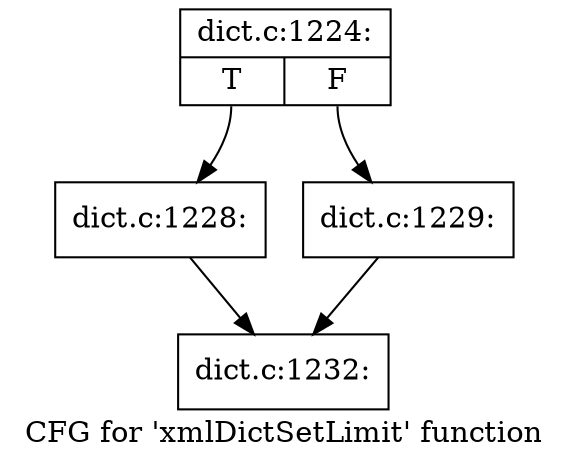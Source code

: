digraph "CFG for 'xmlDictSetLimit' function" {
	label="CFG for 'xmlDictSetLimit' function";

	Node0x3ad2a80 [shape=record,label="{dict.c:1224:|{<s0>T|<s1>F}}"];
	Node0x3ad2a80:s0 -> Node0x3ad3680;
	Node0x3ad2a80:s1 -> Node0x3ad36d0;
	Node0x3ad3680 [shape=record,label="{dict.c:1228:}"];
	Node0x3ad3680 -> Node0x3ad14e0;
	Node0x3ad36d0 [shape=record,label="{dict.c:1229:}"];
	Node0x3ad36d0 -> Node0x3ad14e0;
	Node0x3ad14e0 [shape=record,label="{dict.c:1232:}"];
}
